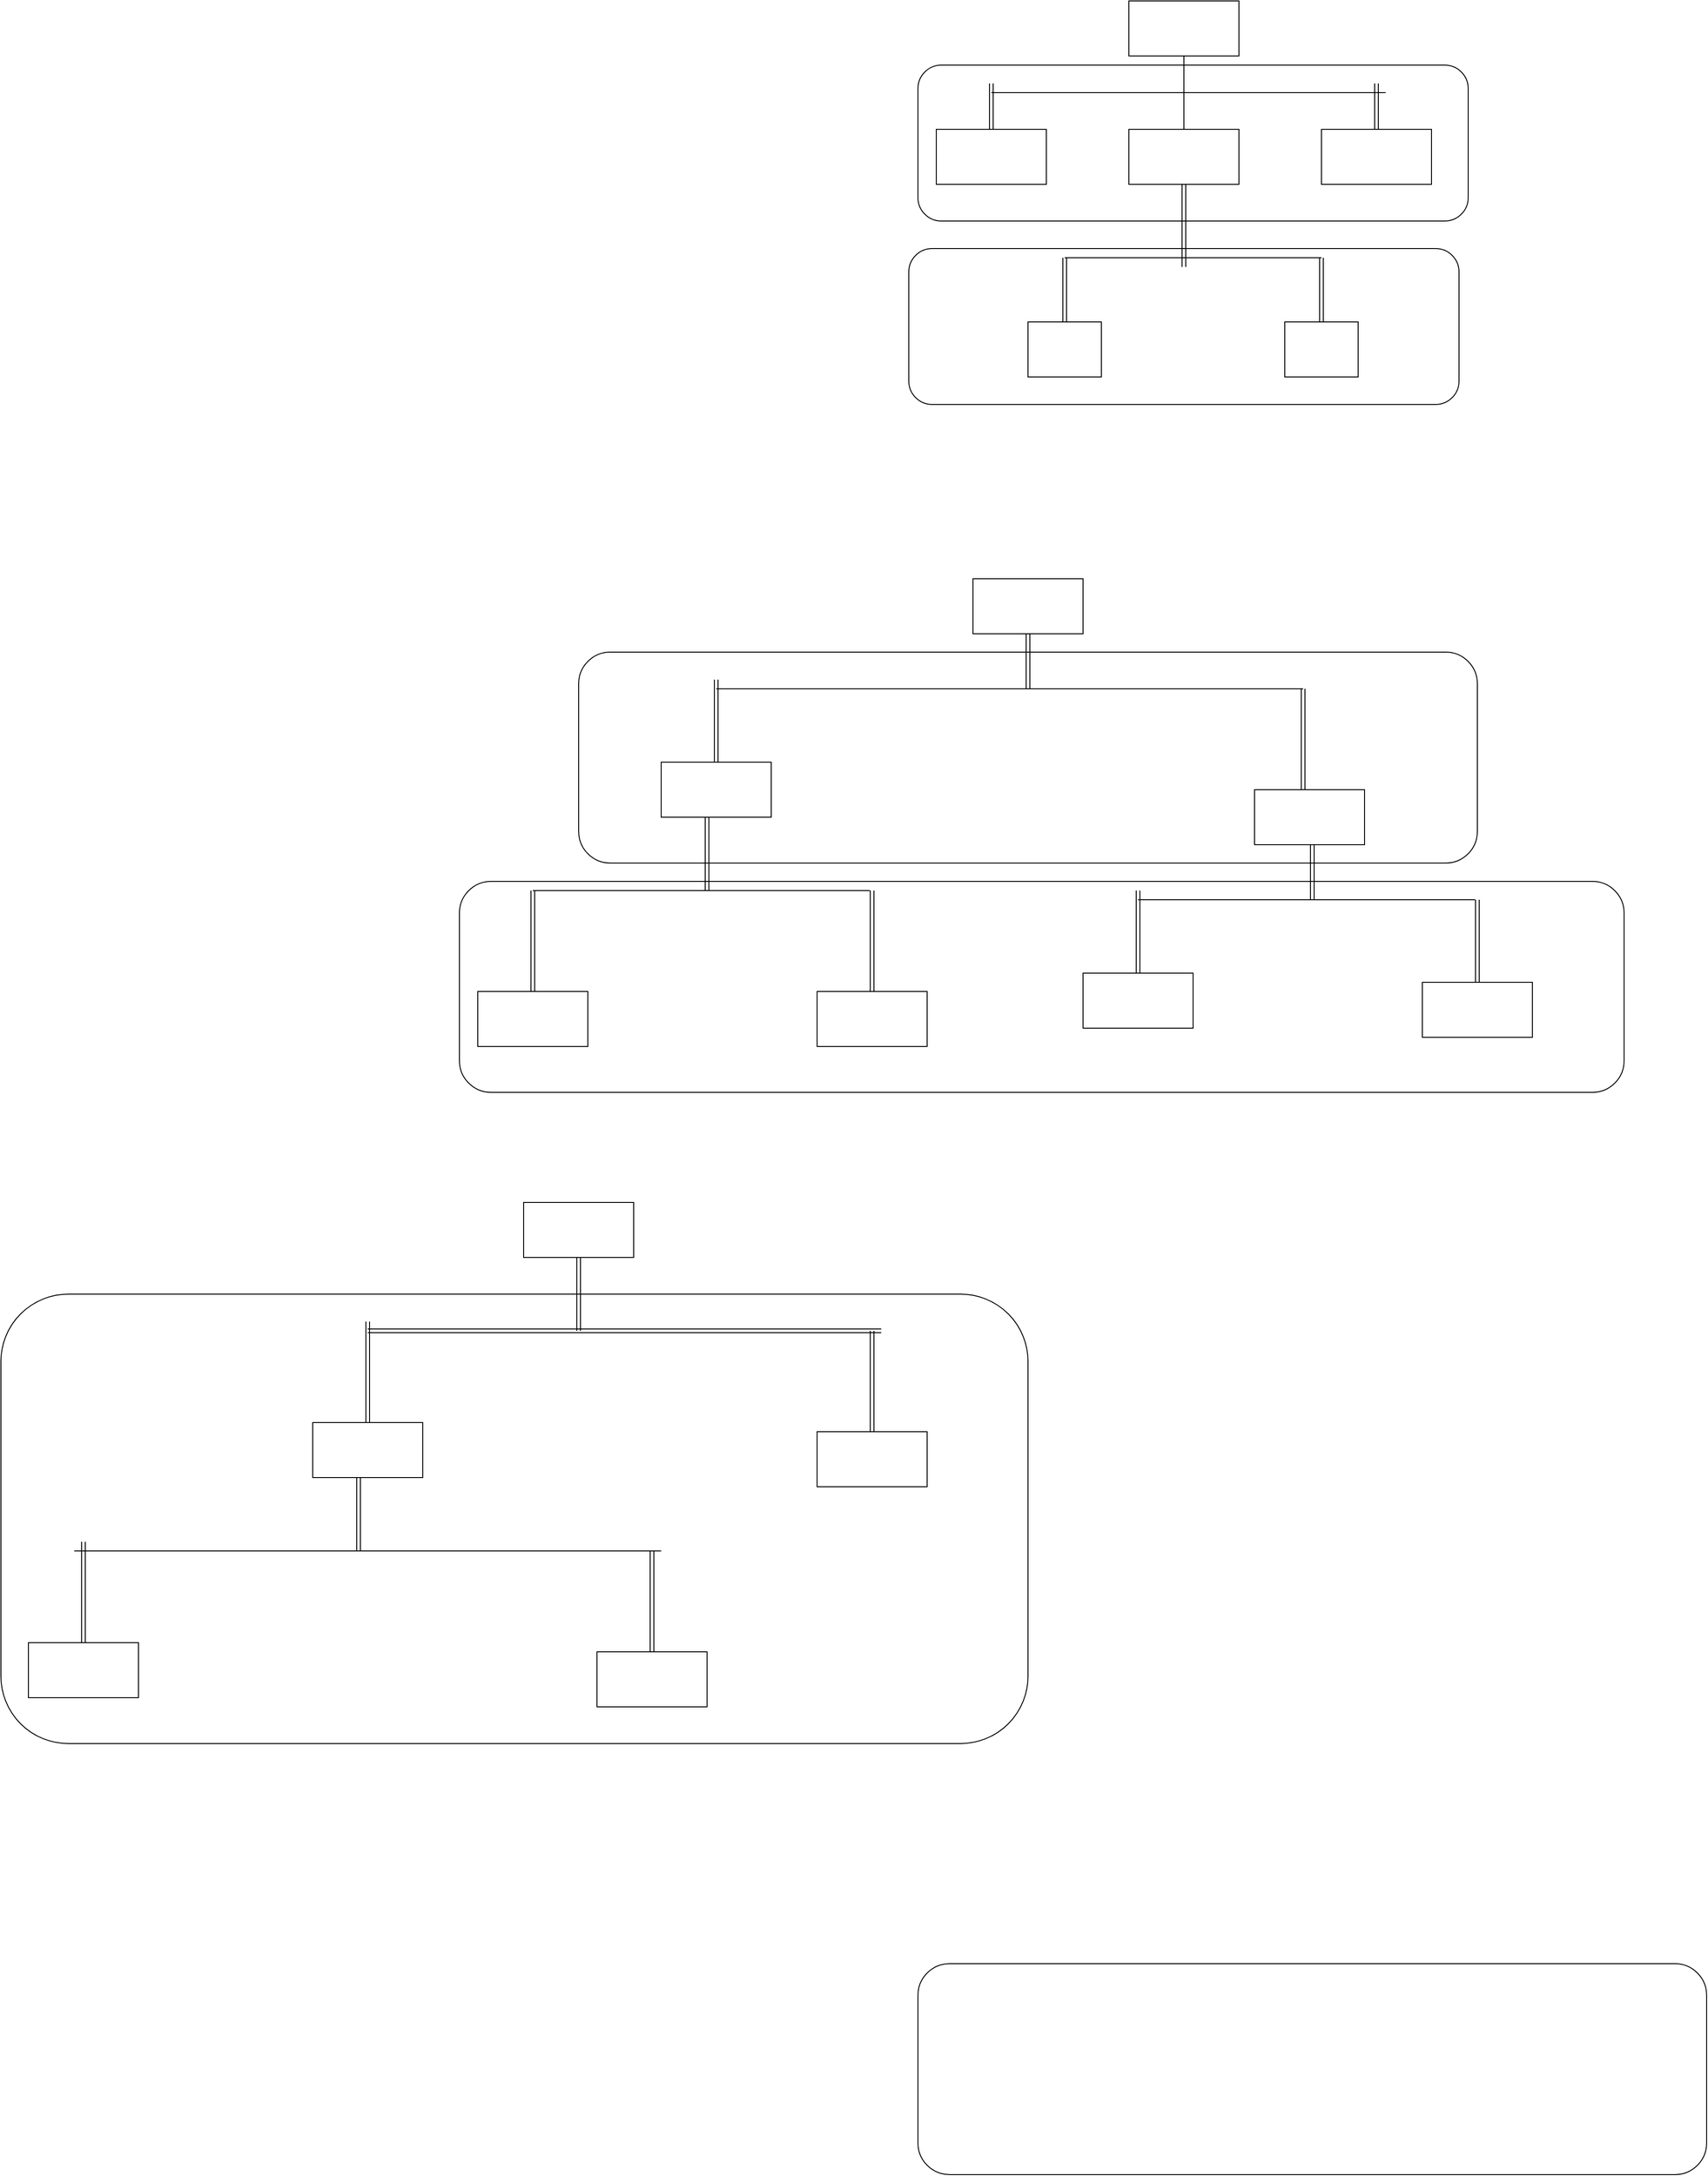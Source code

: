 <mxfile version="27.0.4">
  <diagram name="Página-1" id="PzgKcJgdS4BRo5zgQNFd">
    <mxGraphModel dx="4961" dy="1196" grid="1" gridSize="10" guides="1" tooltips="1" connect="1" arrows="1" fold="1" page="1" pageScale="1" pageWidth="827" pageHeight="1169" math="0" shadow="0">
      <root>
        <mxCell id="0" />
        <mxCell id="1" parent="0" />
        <mxCell id="1mkXny4aGShVq_r8HLl9-55" value="" style="rounded=1;whiteSpace=wrap;html=1;fillColor=light-dark(#FFFFFF,#000000);strokeColor=light-dark(#000000,#FF2248);" parent="1" vertex="1">
          <mxGeometry x="-1900" y="1420" width="1120" height="490" as="geometry" />
        </mxCell>
        <mxCell id="1mkXny4aGShVq_r8HLl9-54" value="" style="rounded=1;whiteSpace=wrap;html=1;fillColor=light-dark(#FFFFFF,#000000);strokeColor=light-dark(#000000,#FF2248);" parent="1" vertex="1">
          <mxGeometry x="-900" y="2150" width="860" height="230" as="geometry" />
        </mxCell>
        <mxCell id="1mkXny4aGShVq_r8HLl9-39" value="" style="rounded=1;whiteSpace=wrap;html=1;fillColor=light-dark(#FFFFFF,#000000);strokeColor=light-dark(#000000,#FF2248);" parent="1" vertex="1">
          <mxGeometry x="-1400" y="970" width="1270" height="230" as="geometry" />
        </mxCell>
        <mxCell id="1mkXny4aGShVq_r8HLl9-38" value="" style="rounded=1;whiteSpace=wrap;html=1;fillColor=light-dark(#FFFFFF,#000000);strokeColor=light-dark(#000000,#FF2248);" parent="1" vertex="1">
          <mxGeometry x="-1270" y="720" width="980" height="230" as="geometry" />
        </mxCell>
        <mxCell id="1mkXny4aGShVq_r8HLl9-25" value="" style="rounded=1;whiteSpace=wrap;html=1;fillColor=light-dark(#FFFFFF,#000000);strokeColor=light-dark(#000000,#FF2248);" parent="1" vertex="1">
          <mxGeometry x="-910" y="280" width="600" height="170" as="geometry" />
        </mxCell>
        <mxCell id="1mkXny4aGShVq_r8HLl9-15" value="" style="rounded=1;whiteSpace=wrap;html=1;fillColor=light-dark(#FFFFFF,#000000);strokeColor=light-dark(#000000,#FF2248);" parent="1" vertex="1">
          <mxGeometry x="-900" y="80" width="600" height="170" as="geometry" />
        </mxCell>
        <mxCell id="1mkXny4aGShVq_r8HLl9-2" style="edgeStyle=orthogonalEdgeStyle;rounded=0;orthogonalLoop=1;jettySize=auto;html=1;" parent="1" source="1mkXny4aGShVq_r8HLl9-1" edge="1">
          <mxGeometry relative="1" as="geometry">
            <mxPoint x="-610" y="170" as="targetPoint" />
          </mxGeometry>
        </mxCell>
        <mxCell id="1mkXny4aGShVq_r8HLl9-1" value="" style="rounded=0;whiteSpace=wrap;html=1;" parent="1" vertex="1">
          <mxGeometry x="-670" y="10" width="120" height="60" as="geometry" />
        </mxCell>
        <mxCell id="1mkXny4aGShVq_r8HLl9-3" value="" style="endArrow=none;html=1;rounded=0;" parent="1" edge="1">
          <mxGeometry width="50" height="50" relative="1" as="geometry">
            <mxPoint x="-820" y="110" as="sourcePoint" />
            <mxPoint x="-390" y="110" as="targetPoint" />
            <Array as="points" />
          </mxGeometry>
        </mxCell>
        <mxCell id="1mkXny4aGShVq_r8HLl9-9" style="edgeStyle=orthogonalEdgeStyle;rounded=0;orthogonalLoop=1;jettySize=auto;html=1;shape=link;" parent="1" source="1mkXny4aGShVq_r8HLl9-4" edge="1">
          <mxGeometry relative="1" as="geometry">
            <mxPoint x="-610" y="300" as="targetPoint" />
          </mxGeometry>
        </mxCell>
        <mxCell id="1mkXny4aGShVq_r8HLl9-4" value="" style="rounded=0;whiteSpace=wrap;html=1;" parent="1" vertex="1">
          <mxGeometry x="-670" y="150" width="120" height="60" as="geometry" />
        </mxCell>
        <mxCell id="1mkXny4aGShVq_r8HLl9-7" style="edgeStyle=orthogonalEdgeStyle;rounded=0;orthogonalLoop=1;jettySize=auto;html=1;shape=link;" parent="1" source="1mkXny4aGShVq_r8HLl9-5" edge="1">
          <mxGeometry relative="1" as="geometry">
            <mxPoint x="-820" y="100" as="targetPoint" />
          </mxGeometry>
        </mxCell>
        <mxCell id="1mkXny4aGShVq_r8HLl9-5" value="" style="rounded=0;whiteSpace=wrap;html=1;" parent="1" vertex="1">
          <mxGeometry x="-880" y="150" width="120" height="60" as="geometry" />
        </mxCell>
        <mxCell id="1mkXny4aGShVq_r8HLl9-8" style="edgeStyle=orthogonalEdgeStyle;rounded=0;orthogonalLoop=1;jettySize=auto;html=1;shape=link;" parent="1" source="1mkXny4aGShVq_r8HLl9-6" edge="1">
          <mxGeometry relative="1" as="geometry">
            <mxPoint x="-400" y="100" as="targetPoint" />
          </mxGeometry>
        </mxCell>
        <mxCell id="1mkXny4aGShVq_r8HLl9-6" value="" style="rounded=0;whiteSpace=wrap;html=1;" parent="1" vertex="1">
          <mxGeometry x="-460" y="150" width="120" height="60" as="geometry" />
        </mxCell>
        <mxCell id="1mkXny4aGShVq_r8HLl9-10" value="" style="endArrow=none;html=1;rounded=0;" parent="1" edge="1">
          <mxGeometry width="50" height="50" relative="1" as="geometry">
            <mxPoint x="-740" y="290" as="sourcePoint" />
            <mxPoint x="-460" y="290" as="targetPoint" />
            <Array as="points" />
          </mxGeometry>
        </mxCell>
        <mxCell id="1mkXny4aGShVq_r8HLl9-13" style="edgeStyle=orthogonalEdgeStyle;rounded=0;orthogonalLoop=1;jettySize=auto;html=1;shape=link;" parent="1" source="1mkXny4aGShVq_r8HLl9-11" edge="1">
          <mxGeometry relative="1" as="geometry">
            <mxPoint x="-740" y="290" as="targetPoint" />
          </mxGeometry>
        </mxCell>
        <mxCell id="1mkXny4aGShVq_r8HLl9-11" value="" style="rounded=0;whiteSpace=wrap;html=1;" parent="1" vertex="1">
          <mxGeometry x="-780" y="360" width="80" height="60" as="geometry" />
        </mxCell>
        <mxCell id="1mkXny4aGShVq_r8HLl9-14" style="edgeStyle=orthogonalEdgeStyle;rounded=0;orthogonalLoop=1;jettySize=auto;html=1;shape=link;" parent="1" source="1mkXny4aGShVq_r8HLl9-12" edge="1">
          <mxGeometry relative="1" as="geometry">
            <mxPoint x="-460" y="290" as="targetPoint" />
          </mxGeometry>
        </mxCell>
        <mxCell id="1mkXny4aGShVq_r8HLl9-12" value="" style="rounded=0;whiteSpace=wrap;html=1;" parent="1" vertex="1">
          <mxGeometry x="-500" y="360" width="80" height="60" as="geometry" />
        </mxCell>
        <mxCell id="1mkXny4aGShVq_r8HLl9-19" style="edgeStyle=orthogonalEdgeStyle;rounded=0;orthogonalLoop=1;jettySize=auto;html=1;shape=link;" parent="1" source="1mkXny4aGShVq_r8HLl9-18" edge="1">
          <mxGeometry relative="1" as="geometry">
            <mxPoint x="-780" y="760" as="targetPoint" />
            <Array as="points">
              <mxPoint x="-780" y="760" />
            </Array>
          </mxGeometry>
        </mxCell>
        <mxCell id="1mkXny4aGShVq_r8HLl9-18" value="" style="rounded=0;whiteSpace=wrap;html=1;" parent="1" vertex="1">
          <mxGeometry x="-840" y="640" width="120" height="60" as="geometry" />
        </mxCell>
        <mxCell id="1mkXny4aGShVq_r8HLl9-20" value="" style="endArrow=none;html=1;rounded=0;" parent="1" edge="1">
          <mxGeometry width="50" height="50" relative="1" as="geometry">
            <mxPoint x="-1120" y="760" as="sourcePoint" />
            <mxPoint x="-480" y="760" as="targetPoint" />
          </mxGeometry>
        </mxCell>
        <mxCell id="1mkXny4aGShVq_r8HLl9-22" style="edgeStyle=orthogonalEdgeStyle;rounded=0;orthogonalLoop=1;jettySize=auto;html=1;shape=link;" parent="1" source="1mkXny4aGShVq_r8HLl9-21" edge="1">
          <mxGeometry relative="1" as="geometry">
            <mxPoint x="-1120" y="750" as="targetPoint" />
          </mxGeometry>
        </mxCell>
        <mxCell id="1mkXny4aGShVq_r8HLl9-21" value="" style="rounded=0;whiteSpace=wrap;html=1;" parent="1" vertex="1">
          <mxGeometry x="-1180" y="840" width="120" height="60" as="geometry" />
        </mxCell>
        <mxCell id="1mkXny4aGShVq_r8HLl9-23" style="edgeStyle=orthogonalEdgeStyle;rounded=0;orthogonalLoop=1;jettySize=auto;html=1;shape=link;" parent="1" source="1mkXny4aGShVq_r8HLl9-24" edge="1">
          <mxGeometry relative="1" as="geometry">
            <mxPoint x="-480" y="760" as="targetPoint" />
            <Array as="points">
              <mxPoint x="-480" y="760" />
            </Array>
          </mxGeometry>
        </mxCell>
        <mxCell id="1mkXny4aGShVq_r8HLl9-24" value="" style="rounded=0;whiteSpace=wrap;html=1;" parent="1" vertex="1">
          <mxGeometry x="-533" y="870" width="120" height="60" as="geometry" />
        </mxCell>
        <mxCell id="1mkXny4aGShVq_r8HLl9-26" style="edgeStyle=orthogonalEdgeStyle;rounded=0;orthogonalLoop=1;jettySize=auto;html=1;shape=link;" parent="1" edge="1">
          <mxGeometry relative="1" as="geometry">
            <mxPoint x="-1130" y="980" as="targetPoint" />
            <mxPoint x="-1130" y="900" as="sourcePoint" />
          </mxGeometry>
        </mxCell>
        <mxCell id="1mkXny4aGShVq_r8HLl9-27" value="" style="endArrow=none;html=1;rounded=0;" parent="1" edge="1">
          <mxGeometry width="50" height="50" relative="1" as="geometry">
            <mxPoint x="-1320" y="980" as="sourcePoint" />
            <mxPoint x="-952.5" y="980" as="targetPoint" />
          </mxGeometry>
        </mxCell>
        <mxCell id="1mkXny4aGShVq_r8HLl9-28" style="edgeStyle=orthogonalEdgeStyle;rounded=0;orthogonalLoop=1;jettySize=auto;html=1;shape=link;" parent="1" source="1mkXny4aGShVq_r8HLl9-29" edge="1">
          <mxGeometry relative="1" as="geometry">
            <mxPoint x="-1320" y="980" as="targetPoint" />
          </mxGeometry>
        </mxCell>
        <mxCell id="1mkXny4aGShVq_r8HLl9-29" value="" style="rounded=0;whiteSpace=wrap;html=1;" parent="1" vertex="1">
          <mxGeometry x="-1380" y="1090" width="120" height="60" as="geometry" />
        </mxCell>
        <mxCell id="1mkXny4aGShVq_r8HLl9-30" style="edgeStyle=orthogonalEdgeStyle;rounded=0;orthogonalLoop=1;jettySize=auto;html=1;shape=link;" parent="1" source="1mkXny4aGShVq_r8HLl9-31" edge="1">
          <mxGeometry relative="1" as="geometry">
            <mxPoint x="-950" y="980" as="targetPoint" />
          </mxGeometry>
        </mxCell>
        <mxCell id="1mkXny4aGShVq_r8HLl9-31" value="" style="rounded=0;whiteSpace=wrap;html=1;" parent="1" vertex="1">
          <mxGeometry x="-1010" y="1090" width="120" height="60" as="geometry" />
        </mxCell>
        <mxCell id="1mkXny4aGShVq_r8HLl9-32" style="edgeStyle=orthogonalEdgeStyle;rounded=0;orthogonalLoop=1;jettySize=auto;html=1;shape=link;" parent="1" edge="1">
          <mxGeometry relative="1" as="geometry">
            <mxPoint x="-470" y="990.0" as="targetPoint" />
            <mxPoint x="-470" y="930" as="sourcePoint" />
          </mxGeometry>
        </mxCell>
        <mxCell id="1mkXny4aGShVq_r8HLl9-33" value="" style="endArrow=none;html=1;rounded=0;" parent="1" edge="1">
          <mxGeometry width="50" height="50" relative="1" as="geometry">
            <mxPoint x="-660" y="990" as="sourcePoint" />
            <mxPoint x="-292.5" y="990" as="targetPoint" />
          </mxGeometry>
        </mxCell>
        <mxCell id="1mkXny4aGShVq_r8HLl9-34" style="edgeStyle=orthogonalEdgeStyle;rounded=0;orthogonalLoop=1;jettySize=auto;html=1;shape=link;" parent="1" source="1mkXny4aGShVq_r8HLl9-35" edge="1">
          <mxGeometry relative="1" as="geometry">
            <mxPoint x="-660" y="980" as="targetPoint" />
          </mxGeometry>
        </mxCell>
        <mxCell id="1mkXny4aGShVq_r8HLl9-35" value="" style="rounded=0;whiteSpace=wrap;html=1;" parent="1" vertex="1">
          <mxGeometry x="-720" y="1070" width="120" height="60" as="geometry" />
        </mxCell>
        <mxCell id="1mkXny4aGShVq_r8HLl9-36" style="edgeStyle=orthogonalEdgeStyle;rounded=0;orthogonalLoop=1;jettySize=auto;html=1;shape=link;" parent="1" source="1mkXny4aGShVq_r8HLl9-37" edge="1">
          <mxGeometry relative="1" as="geometry">
            <mxPoint x="-290" y="990" as="targetPoint" />
          </mxGeometry>
        </mxCell>
        <mxCell id="1mkXny4aGShVq_r8HLl9-37" value="" style="rounded=0;whiteSpace=wrap;html=1;" parent="1" vertex="1">
          <mxGeometry x="-350" y="1080" width="120" height="60" as="geometry" />
        </mxCell>
        <mxCell id="1mkXny4aGShVq_r8HLl9-41" style="edgeStyle=orthogonalEdgeStyle;rounded=0;orthogonalLoop=1;jettySize=auto;html=1;shape=link;" parent="1" source="1mkXny4aGShVq_r8HLl9-40" edge="1">
          <mxGeometry relative="1" as="geometry">
            <mxPoint x="-1270" y="1460" as="targetPoint" />
          </mxGeometry>
        </mxCell>
        <mxCell id="1mkXny4aGShVq_r8HLl9-40" value="" style="rounded=0;whiteSpace=wrap;html=1;" parent="1" vertex="1">
          <mxGeometry x="-1330" y="1320" width="120" height="60" as="geometry" />
        </mxCell>
        <mxCell id="1mkXny4aGShVq_r8HLl9-42" value="" style="endArrow=none;html=1;rounded=0;shape=link;" parent="1" edge="1">
          <mxGeometry width="50" height="50" relative="1" as="geometry">
            <mxPoint x="-1500" y="1460" as="sourcePoint" />
            <mxPoint x="-940" y="1460" as="targetPoint" />
          </mxGeometry>
        </mxCell>
        <mxCell id="1mkXny4aGShVq_r8HLl9-44" style="edgeStyle=orthogonalEdgeStyle;rounded=0;orthogonalLoop=1;jettySize=auto;html=1;shape=link;" parent="1" source="1mkXny4aGShVq_r8HLl9-43" edge="1">
          <mxGeometry relative="1" as="geometry">
            <mxPoint x="-950" y="1460" as="targetPoint" />
          </mxGeometry>
        </mxCell>
        <mxCell id="1mkXny4aGShVq_r8HLl9-43" value="" style="rounded=0;whiteSpace=wrap;html=1;" parent="1" vertex="1">
          <mxGeometry x="-1010" y="1570" width="120" height="60" as="geometry" />
        </mxCell>
        <mxCell id="1mkXny4aGShVq_r8HLl9-53" style="edgeStyle=orthogonalEdgeStyle;rounded=0;orthogonalLoop=1;jettySize=auto;html=1;shape=link;" parent="1" source="1mkXny4aGShVq_r8HLl9-45" edge="1">
          <mxGeometry relative="1" as="geometry">
            <mxPoint x="-1500" y="1450" as="targetPoint" />
          </mxGeometry>
        </mxCell>
        <mxCell id="1mkXny4aGShVq_r8HLl9-45" value="" style="rounded=0;whiteSpace=wrap;html=1;" parent="1" vertex="1">
          <mxGeometry x="-1560" y="1560" width="120" height="60" as="geometry" />
        </mxCell>
        <mxCell id="1mkXny4aGShVq_r8HLl9-47" style="edgeStyle=orthogonalEdgeStyle;rounded=0;orthogonalLoop=1;jettySize=auto;html=1;shape=link;" parent="1" edge="1">
          <mxGeometry relative="1" as="geometry">
            <mxPoint x="-1510" y="1700" as="targetPoint" />
            <mxPoint x="-1510" y="1620" as="sourcePoint" />
          </mxGeometry>
        </mxCell>
        <mxCell id="1mkXny4aGShVq_r8HLl9-48" value="" style="endArrow=none;html=1;rounded=0;" parent="1" edge="1">
          <mxGeometry width="50" height="50" relative="1" as="geometry">
            <mxPoint x="-1820" y="1700" as="sourcePoint" />
            <mxPoint x="-1180" y="1700" as="targetPoint" />
          </mxGeometry>
        </mxCell>
        <mxCell id="1mkXny4aGShVq_r8HLl9-49" style="edgeStyle=orthogonalEdgeStyle;rounded=0;orthogonalLoop=1;jettySize=auto;html=1;shape=link;" parent="1" source="1mkXny4aGShVq_r8HLl9-50" edge="1">
          <mxGeometry relative="1" as="geometry">
            <mxPoint x="-1190" y="1700" as="targetPoint" />
          </mxGeometry>
        </mxCell>
        <mxCell id="1mkXny4aGShVq_r8HLl9-50" value="" style="rounded=0;whiteSpace=wrap;html=1;" parent="1" vertex="1">
          <mxGeometry x="-1250" y="1810" width="120" height="60" as="geometry" />
        </mxCell>
        <mxCell id="1mkXny4aGShVq_r8HLl9-51" style="edgeStyle=orthogonalEdgeStyle;rounded=0;orthogonalLoop=1;jettySize=auto;html=1;shape=link;" parent="1" source="1mkXny4aGShVq_r8HLl9-52" edge="1">
          <mxGeometry relative="1" as="geometry">
            <mxPoint x="-1810" y="1690" as="targetPoint" />
          </mxGeometry>
        </mxCell>
        <mxCell id="1mkXny4aGShVq_r8HLl9-52" value="" style="rounded=0;whiteSpace=wrap;html=1;" parent="1" vertex="1">
          <mxGeometry x="-1870" y="1800" width="120" height="60" as="geometry" />
        </mxCell>
      </root>
    </mxGraphModel>
  </diagram>
</mxfile>
